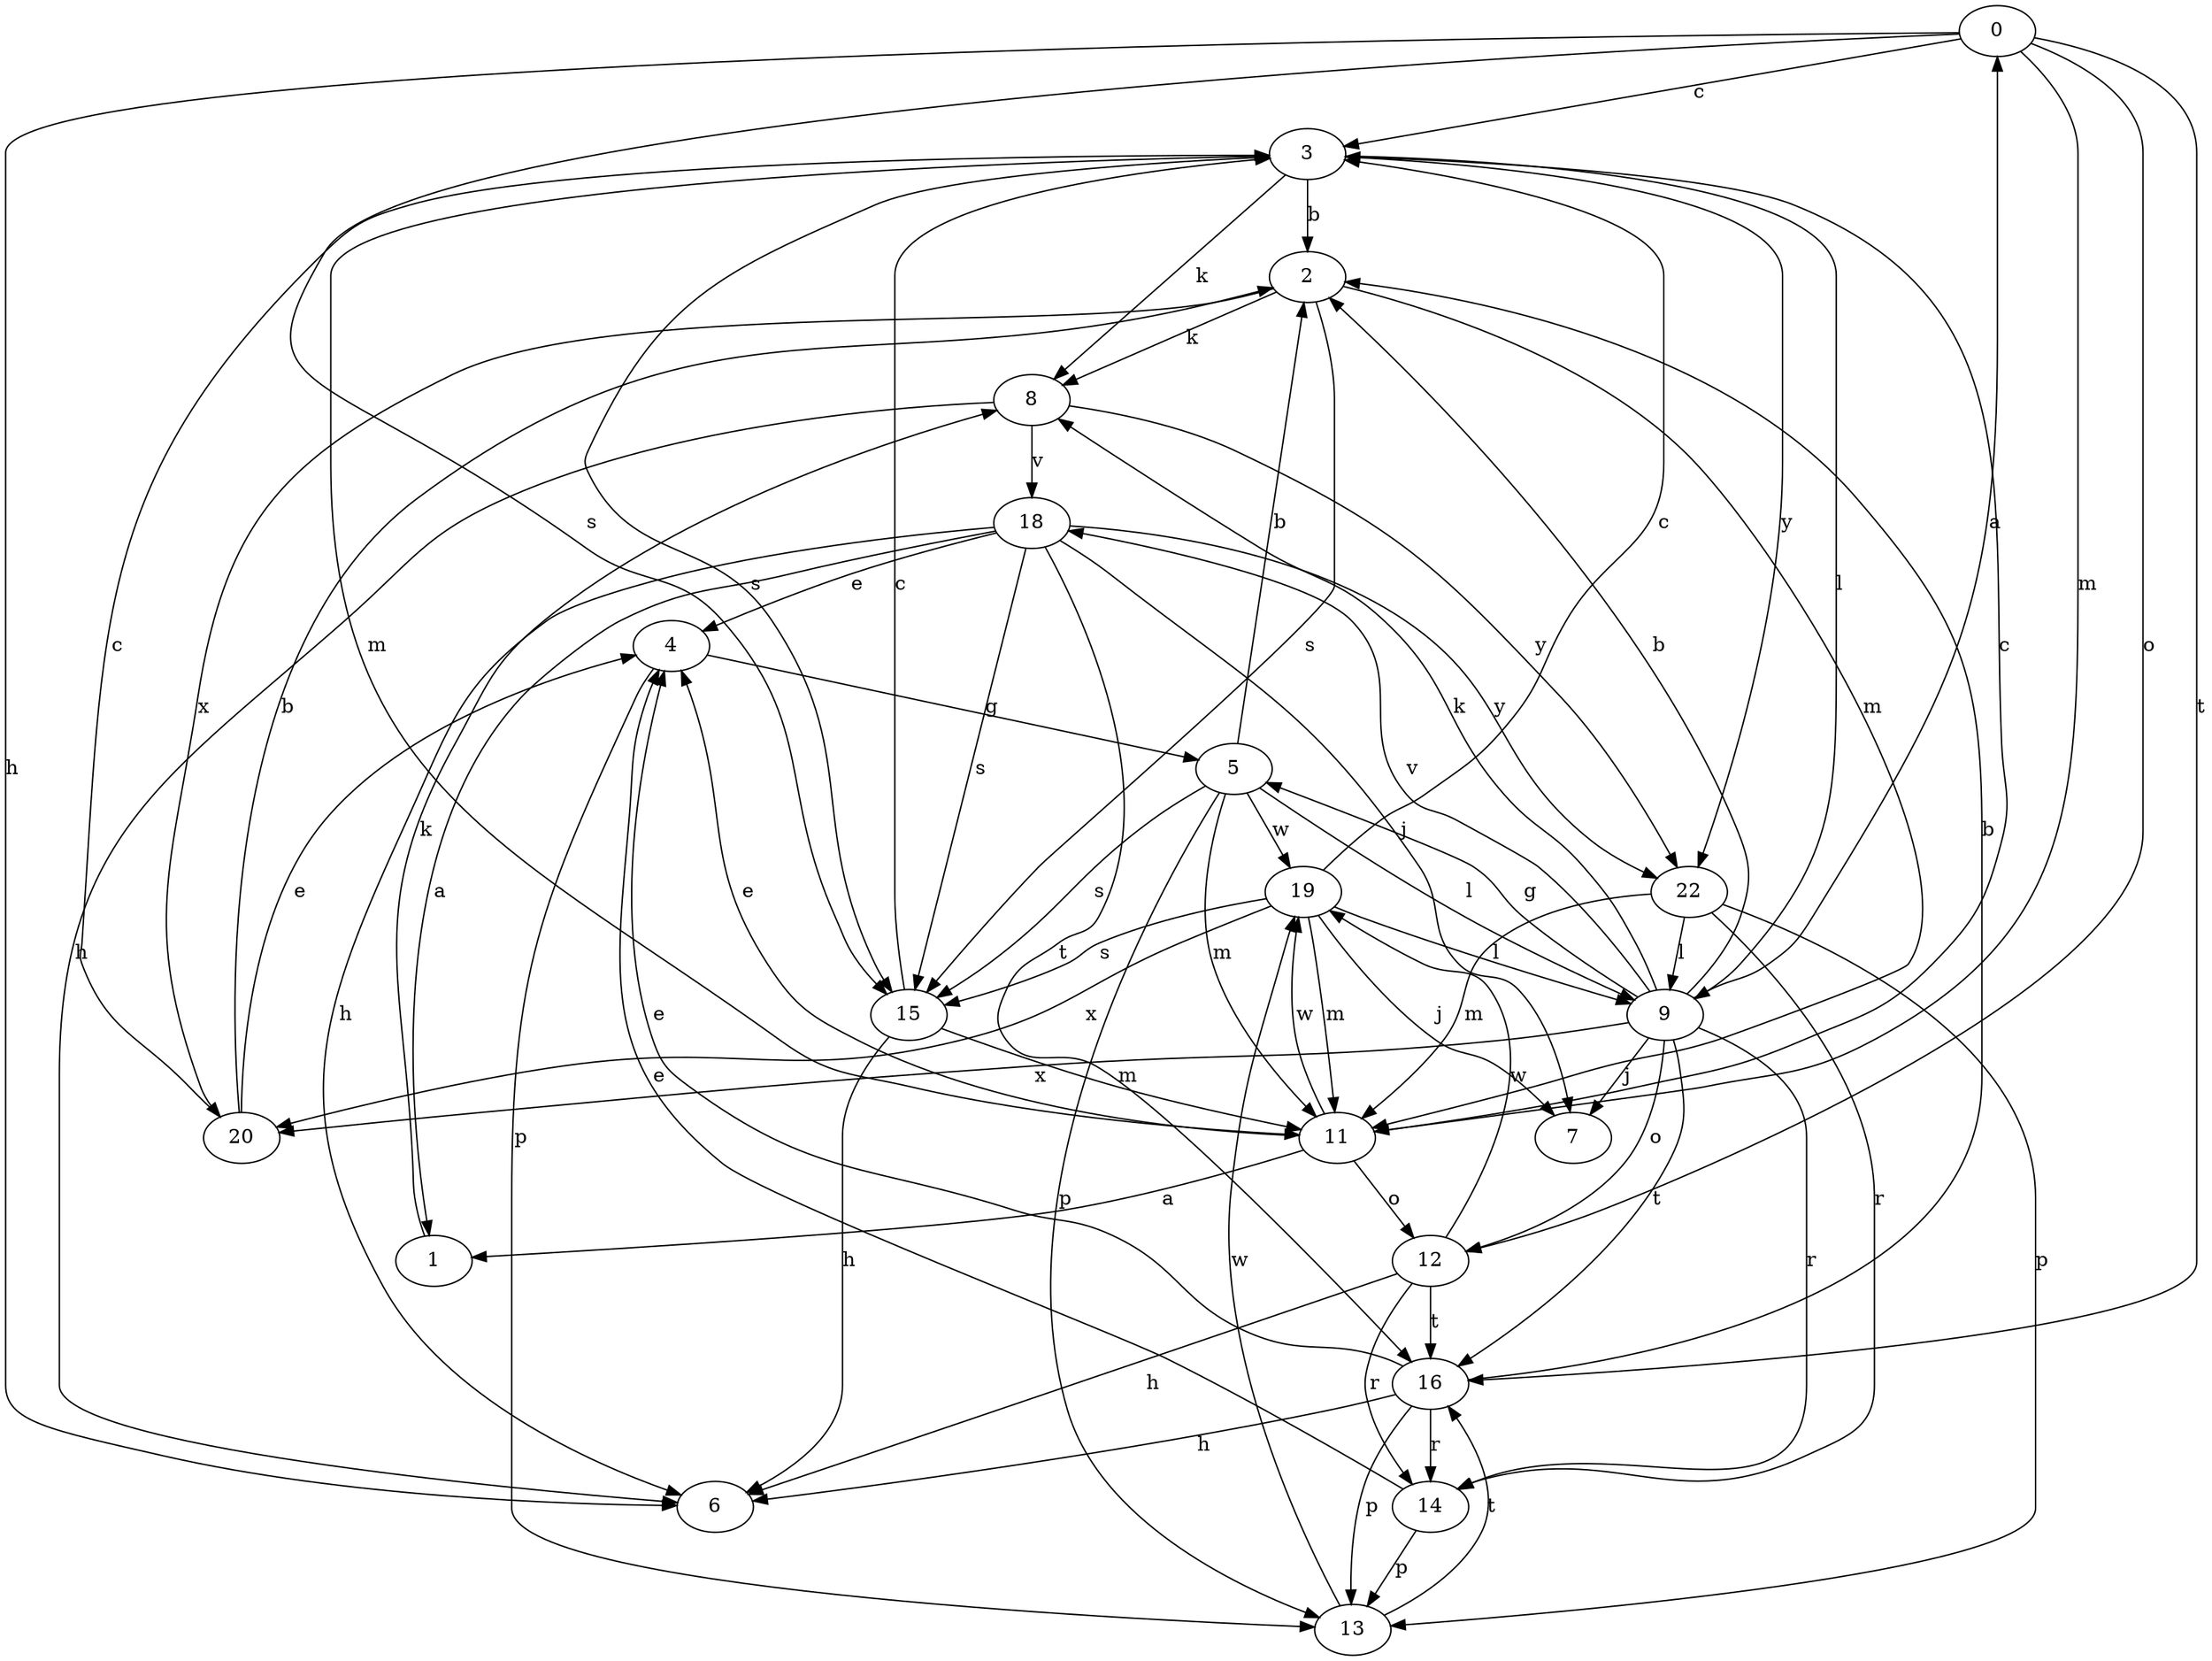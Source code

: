 strict digraph  {
0;
1;
2;
3;
4;
5;
6;
7;
8;
9;
11;
12;
13;
14;
15;
16;
18;
19;
20;
22;
0 -> 3  [label=c];
0 -> 6  [label=h];
0 -> 11  [label=m];
0 -> 12  [label=o];
0 -> 15  [label=s];
0 -> 16  [label=t];
1 -> 8  [label=k];
2 -> 8  [label=k];
2 -> 11  [label=m];
2 -> 15  [label=s];
2 -> 20  [label=x];
3 -> 2  [label=b];
3 -> 8  [label=k];
3 -> 9  [label=l];
3 -> 11  [label=m];
3 -> 15  [label=s];
3 -> 22  [label=y];
4 -> 5  [label=g];
4 -> 13  [label=p];
5 -> 2  [label=b];
5 -> 9  [label=l];
5 -> 11  [label=m];
5 -> 13  [label=p];
5 -> 15  [label=s];
5 -> 19  [label=w];
8 -> 6  [label=h];
8 -> 18  [label=v];
8 -> 22  [label=y];
9 -> 0  [label=a];
9 -> 2  [label=b];
9 -> 5  [label=g];
9 -> 7  [label=j];
9 -> 8  [label=k];
9 -> 12  [label=o];
9 -> 14  [label=r];
9 -> 16  [label=t];
9 -> 18  [label=v];
9 -> 20  [label=x];
11 -> 1  [label=a];
11 -> 3  [label=c];
11 -> 4  [label=e];
11 -> 12  [label=o];
11 -> 19  [label=w];
12 -> 6  [label=h];
12 -> 14  [label=r];
12 -> 16  [label=t];
12 -> 19  [label=w];
13 -> 16  [label=t];
13 -> 19  [label=w];
14 -> 4  [label=e];
14 -> 13  [label=p];
15 -> 3  [label=c];
15 -> 6  [label=h];
15 -> 11  [label=m];
16 -> 2  [label=b];
16 -> 4  [label=e];
16 -> 6  [label=h];
16 -> 13  [label=p];
16 -> 14  [label=r];
18 -> 1  [label=a];
18 -> 4  [label=e];
18 -> 6  [label=h];
18 -> 7  [label=j];
18 -> 15  [label=s];
18 -> 16  [label=t];
18 -> 22  [label=y];
19 -> 3  [label=c];
19 -> 7  [label=j];
19 -> 9  [label=l];
19 -> 11  [label=m];
19 -> 15  [label=s];
19 -> 20  [label=x];
20 -> 2  [label=b];
20 -> 3  [label=c];
20 -> 4  [label=e];
22 -> 9  [label=l];
22 -> 11  [label=m];
22 -> 13  [label=p];
22 -> 14  [label=r];
}
